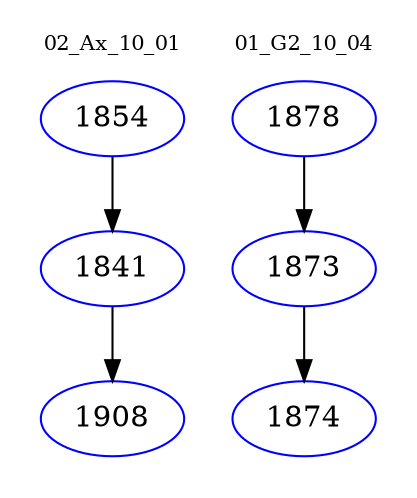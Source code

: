 digraph{
subgraph cluster_0 {
color = white
label = "02_Ax_10_01";
fontsize=10;
T0_1854 [label="1854", color="blue"]
T0_1854 -> T0_1841 [color="black"]
T0_1841 [label="1841", color="blue"]
T0_1841 -> T0_1908 [color="black"]
T0_1908 [label="1908", color="blue"]
}
subgraph cluster_1 {
color = white
label = "01_G2_10_04";
fontsize=10;
T1_1878 [label="1878", color="blue"]
T1_1878 -> T1_1873 [color="black"]
T1_1873 [label="1873", color="blue"]
T1_1873 -> T1_1874 [color="black"]
T1_1874 [label="1874", color="blue"]
}
}

